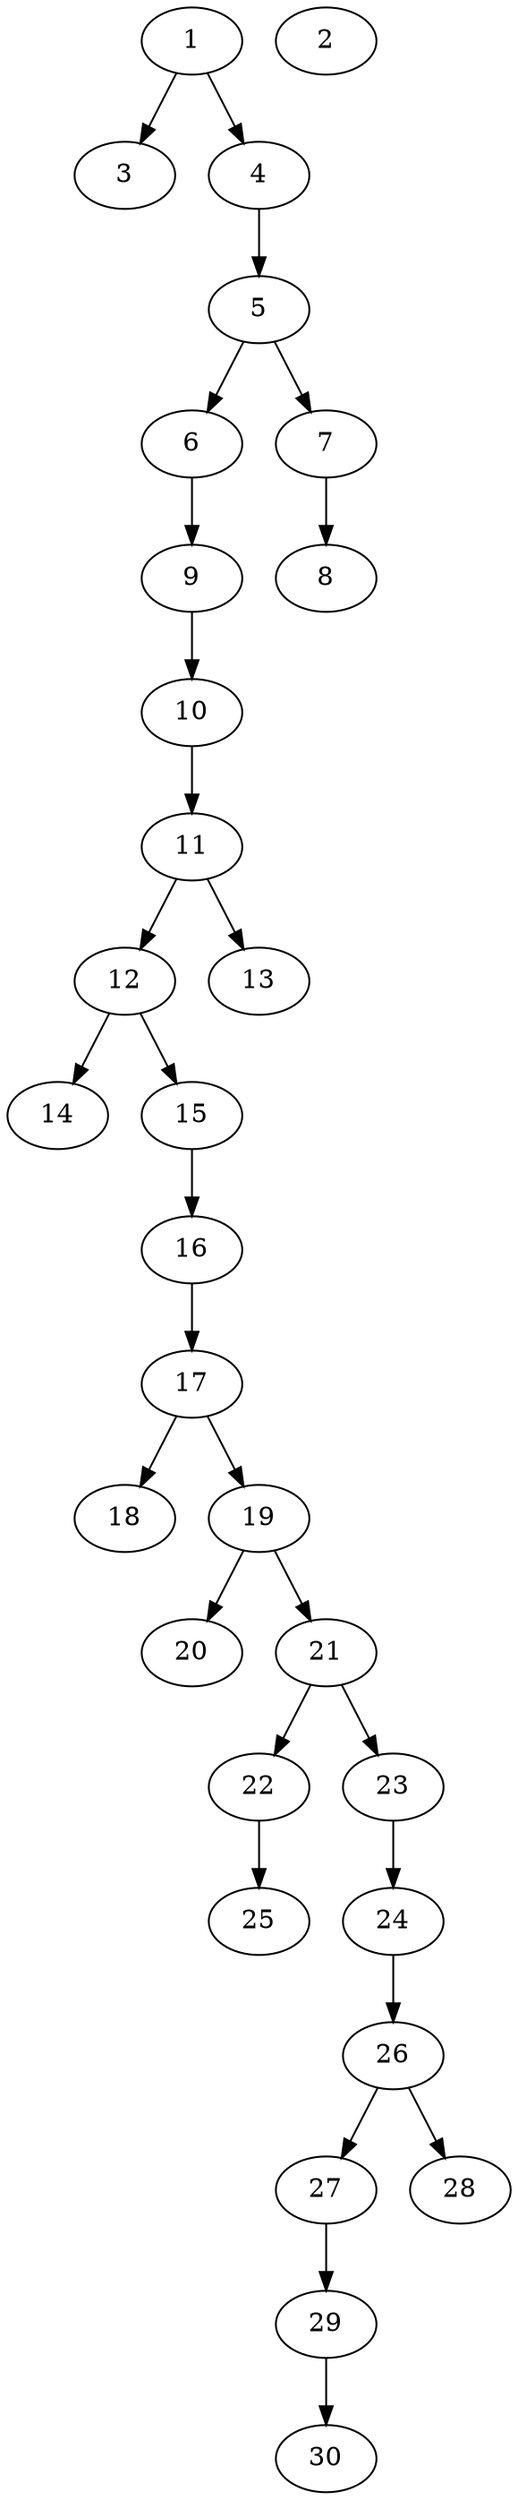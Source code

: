 // DAG automatically generated by daggen at Thu Oct  3 14:04:18 2019
// ./daggen --dot -n 30 --ccr 0.5 --fat 0.3 --regular 0.7 --density 0.5 --mindata 5242880 --maxdata 52428800 
digraph G {
  1 [size="94181376", alpha="0.14", expect_size="47090688"] 
  1 -> 3 [size ="47090688"]
  1 -> 4 [size ="47090688"]
  2 [size="83613696", alpha="0.05", expect_size="41806848"] 
  3 [size="69173248", alpha="0.17", expect_size="34586624"] 
  4 [size="78637056", alpha="0.17", expect_size="39318528"] 
  4 -> 5 [size ="39318528"]
  5 [size="55775232", alpha="0.06", expect_size="27887616"] 
  5 -> 6 [size ="27887616"]
  5 -> 7 [size ="27887616"]
  6 [size="37398528", alpha="0.09", expect_size="18699264"] 
  6 -> 9 [size ="18699264"]
  7 [size="58632192", alpha="0.00", expect_size="29316096"] 
  7 -> 8 [size ="29316096"]
  8 [size="98281472", alpha="0.14", expect_size="49140736"] 
  9 [size="81119232", alpha="0.10", expect_size="40559616"] 
  9 -> 10 [size ="40559616"]
  10 [size="83828736", alpha="0.15", expect_size="41914368"] 
  10 -> 11 [size ="41914368"]
  11 [size="72464384", alpha="0.12", expect_size="36232192"] 
  11 -> 12 [size ="36232192"]
  11 -> 13 [size ="36232192"]
  12 [size="44292096", alpha="0.02", expect_size="22146048"] 
  12 -> 14 [size ="22146048"]
  12 -> 15 [size ="22146048"]
  13 [size="66854912", alpha="0.18", expect_size="33427456"] 
  14 [size="53125120", alpha="0.02", expect_size="26562560"] 
  15 [size="40916992", alpha="0.02", expect_size="20458496"] 
  15 -> 16 [size ="20458496"]
  16 [size="71077888", alpha="0.01", expect_size="35538944"] 
  16 -> 17 [size ="35538944"]
  17 [size="21016576", alpha="0.15", expect_size="10508288"] 
  17 -> 18 [size ="10508288"]
  17 -> 19 [size ="10508288"]
  18 [size="21846016", alpha="0.20", expect_size="10923008"] 
  19 [size="90220544", alpha="0.16", expect_size="45110272"] 
  19 -> 20 [size ="45110272"]
  19 -> 21 [size ="45110272"]
  20 [size="41598976", alpha="0.10", expect_size="20799488"] 
  21 [size="19611648", alpha="0.01", expect_size="9805824"] 
  21 -> 22 [size ="9805824"]
  21 -> 23 [size ="9805824"]
  22 [size="78147584", alpha="0.08", expect_size="39073792"] 
  22 -> 25 [size ="39073792"]
  23 [size="87480320", alpha="0.08", expect_size="43740160"] 
  23 -> 24 [size ="43740160"]
  24 [size="77694976", alpha="0.02", expect_size="38847488"] 
  24 -> 26 [size ="38847488"]
  25 [size="87527424", alpha="0.05", expect_size="43763712"] 
  26 [size="97017856", alpha="0.15", expect_size="48508928"] 
  26 -> 27 [size ="48508928"]
  26 -> 28 [size ="48508928"]
  27 [size="100435968", alpha="0.14", expect_size="50217984"] 
  27 -> 29 [size ="50217984"]
  28 [size="78561280", alpha="0.12", expect_size="39280640"] 
  29 [size="77107200", alpha="0.05", expect_size="38553600"] 
  29 -> 30 [size ="38553600"]
  30 [size="57405440", alpha="0.14", expect_size="28702720"] 
}
